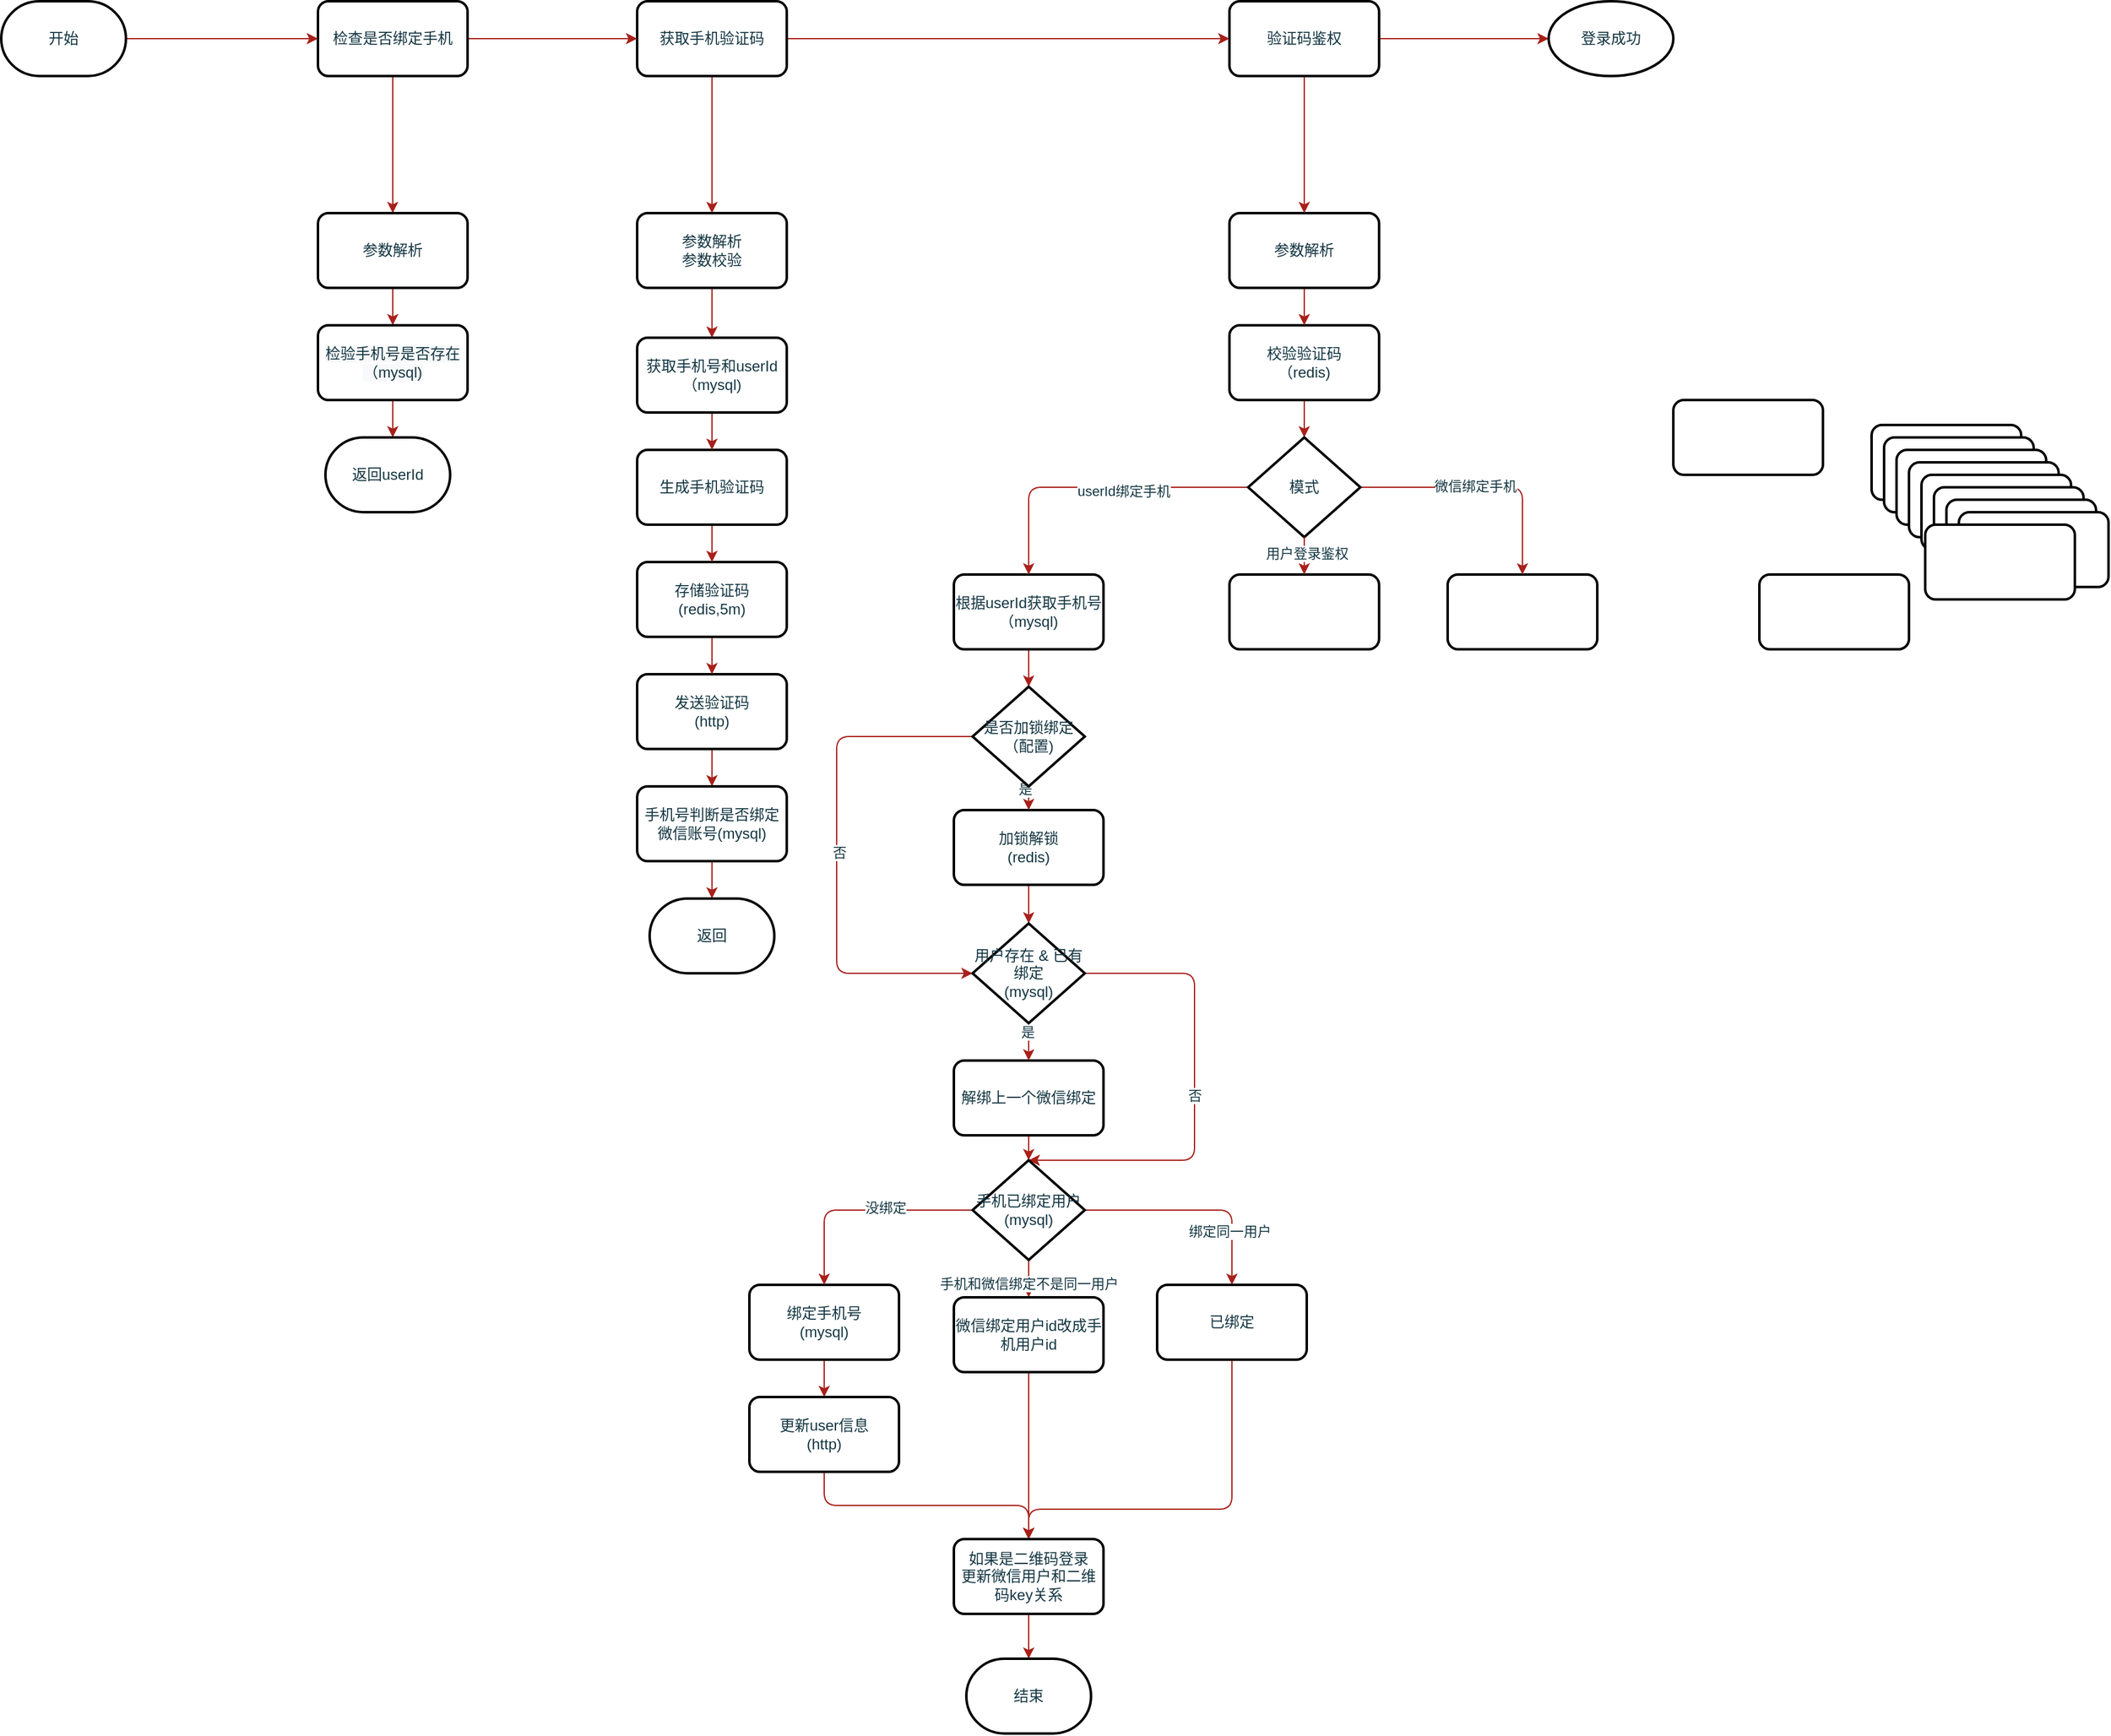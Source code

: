 <mxfile version="15.5.1" type="github">
  <diagram id="hTf-l8JFEeuLh_gnLOyl" name="第 1 页">
    <mxGraphModel dx="1026" dy="546" grid="1" gridSize="10" guides="1" tooltips="1" connect="1" arrows="1" fold="1" page="1" pageScale="1" pageWidth="827" pageHeight="1169" math="0" shadow="0">
      <root>
        <mxCell id="0" />
        <mxCell id="1" parent="0" />
        <mxCell id="yElT8xCbcD650BWO1DYu-2" value="" style="whiteSpace=wrap;html=1;rounded=1;fontColor=#143642;strokeWidth=2;fillColor=#FFFFFF;arcSize=14;sketch=0;" vertex="1" parent="1">
          <mxGeometry x="1441" y="780" width="120" height="60" as="geometry" />
        </mxCell>
        <mxCell id="yElT8xCbcD650BWO1DYu-4" value="" style="whiteSpace=wrap;html=1;rounded=1;fontColor=#143642;strokeWidth=2;fillColor=#FFFFFF;arcSize=14;sketch=0;" vertex="1" parent="1">
          <mxGeometry x="1085" y="920" width="120" height="60" as="geometry" />
        </mxCell>
        <mxCell id="yElT8xCbcD650BWO1DYu-5" value="" style="whiteSpace=wrap;html=1;rounded=1;fontColor=#143642;strokeWidth=2;fillColor=#FFFFFF;arcSize=14;sketch=0;" vertex="1" parent="1">
          <mxGeometry x="1510" y="920" width="120" height="60" as="geometry" />
        </mxCell>
        <mxCell id="yElT8xCbcD650BWO1DYu-72" value="" style="edgeStyle=orthogonalEdgeStyle;curved=0;rounded=1;sketch=0;orthogonalLoop=1;jettySize=auto;html=1;fontColor=#143642;strokeColor=#A8201A;fillColor=#FAE5C7;" edge="1" parent="1" source="yElT8xCbcD650BWO1DYu-6" target="yElT8xCbcD650BWO1DYu-67">
          <mxGeometry relative="1" as="geometry" />
        </mxCell>
        <mxCell id="yElT8xCbcD650BWO1DYu-6" value="加锁解锁&lt;br&gt;(redis)" style="whiteSpace=wrap;html=1;rounded=1;fontColor=#143642;strokeWidth=2;fillColor=#FFFFFF;arcSize=14;sketch=0;" vertex="1" parent="1">
          <mxGeometry x="864" y="1109" width="120" height="60" as="geometry" />
        </mxCell>
        <mxCell id="yElT8xCbcD650BWO1DYu-7" value="" style="whiteSpace=wrap;html=1;rounded=1;fontColor=#143642;strokeWidth=2;fillColor=#FFFFFF;arcSize=14;sketch=0;" vertex="1" parent="1">
          <mxGeometry x="1260" y="920" width="120" height="60" as="geometry" />
        </mxCell>
        <mxCell id="yElT8xCbcD650BWO1DYu-96" value="" style="edgeStyle=orthogonalEdgeStyle;curved=0;rounded=1;sketch=0;orthogonalLoop=1;jettySize=auto;html=1;fontColor=#143642;strokeColor=#A8201A;fillColor=#FAE5C7;" edge="1" parent="1" source="yElT8xCbcD650BWO1DYu-8" target="yElT8xCbcD650BWO1DYu-56">
          <mxGeometry relative="1" as="geometry" />
        </mxCell>
        <mxCell id="yElT8xCbcD650BWO1DYu-8" value="校验验证码&lt;br&gt;（redis)" style="whiteSpace=wrap;html=1;rounded=1;fontColor=#143642;strokeWidth=2;fillColor=#FFFFFF;arcSize=14;sketch=0;" vertex="1" parent="1">
          <mxGeometry x="1085" y="720" width="120" height="60" as="geometry" />
        </mxCell>
        <mxCell id="yElT8xCbcD650BWO1DYu-93" style="edgeStyle=orthogonalEdgeStyle;curved=0;rounded=1;sketch=0;orthogonalLoop=1;jettySize=auto;html=1;exitX=0.5;exitY=1;exitDx=0;exitDy=0;entryX=0.5;entryY=0;entryDx=0;entryDy=0;entryPerimeter=0;fontColor=#143642;strokeColor=#A8201A;fillColor=#FAE5C7;" edge="1" parent="1" source="yElT8xCbcD650BWO1DYu-9" target="yElT8xCbcD650BWO1DYu-65">
          <mxGeometry relative="1" as="geometry" />
        </mxCell>
        <mxCell id="yElT8xCbcD650BWO1DYu-9" value="根据userId获取手机号&lt;br&gt;（mysql)" style="whiteSpace=wrap;html=1;rounded=1;fontColor=#143642;strokeWidth=2;fillColor=#FFFFFF;arcSize=14;sketch=0;" vertex="1" parent="1">
          <mxGeometry x="864" y="920" width="120" height="60" as="geometry" />
        </mxCell>
        <mxCell id="yElT8xCbcD650BWO1DYu-95" value="" style="edgeStyle=orthogonalEdgeStyle;curved=0;rounded=1;sketch=0;orthogonalLoop=1;jettySize=auto;html=1;fontColor=#143642;strokeColor=#A8201A;fillColor=#FAE5C7;" edge="1" parent="1" source="yElT8xCbcD650BWO1DYu-10" target="yElT8xCbcD650BWO1DYu-8">
          <mxGeometry relative="1" as="geometry" />
        </mxCell>
        <mxCell id="yElT8xCbcD650BWO1DYu-10" value="参数解析" style="whiteSpace=wrap;html=1;rounded=1;fontColor=#143642;strokeWidth=2;fillColor=#FFFFFF;arcSize=14;sketch=0;" vertex="1" parent="1">
          <mxGeometry x="1085" y="630" width="120" height="60" as="geometry" />
        </mxCell>
        <mxCell id="yElT8xCbcD650BWO1DYu-55" style="edgeStyle=orthogonalEdgeStyle;curved=0;rounded=1;sketch=0;orthogonalLoop=1;jettySize=auto;html=1;exitX=1;exitY=0.5;exitDx=0;exitDy=0;entryX=0;entryY=0.5;entryDx=0;entryDy=0;entryPerimeter=0;fontColor=#143642;strokeColor=#A8201A;fillColor=#FAE5C7;" edge="1" parent="1" source="yElT8xCbcD650BWO1DYu-11" target="yElT8xCbcD650BWO1DYu-54">
          <mxGeometry relative="1" as="geometry" />
        </mxCell>
        <mxCell id="yElT8xCbcD650BWO1DYu-94" value="" style="edgeStyle=orthogonalEdgeStyle;curved=0;rounded=1;sketch=0;orthogonalLoop=1;jettySize=auto;html=1;fontColor=#143642;strokeColor=#A8201A;fillColor=#FAE5C7;" edge="1" parent="1" source="yElT8xCbcD650BWO1DYu-11" target="yElT8xCbcD650BWO1DYu-10">
          <mxGeometry relative="1" as="geometry" />
        </mxCell>
        <mxCell id="yElT8xCbcD650BWO1DYu-11" value="验证码鉴权" style="whiteSpace=wrap;html=1;rounded=1;fontColor=#143642;strokeWidth=2;fillColor=#FFFFFF;arcSize=14;sketch=0;" vertex="1" parent="1">
          <mxGeometry x="1085" y="460" width="120" height="60" as="geometry" />
        </mxCell>
        <mxCell id="yElT8xCbcD650BWO1DYu-38" value="" style="edgeStyle=orthogonalEdgeStyle;curved=0;rounded=1;sketch=0;orthogonalLoop=1;jettySize=auto;html=1;fontColor=#143642;strokeColor=#A8201A;fillColor=#FAE5C7;" edge="1" parent="1" source="yElT8xCbcD650BWO1DYu-12" target="yElT8xCbcD650BWO1DYu-29">
          <mxGeometry relative="1" as="geometry" />
        </mxCell>
        <mxCell id="yElT8xCbcD650BWO1DYu-53" style="edgeStyle=orthogonalEdgeStyle;curved=0;rounded=1;sketch=0;orthogonalLoop=1;jettySize=auto;html=1;exitX=1;exitY=0.5;exitDx=0;exitDy=0;entryX=0;entryY=0.5;entryDx=0;entryDy=0;fontColor=#143642;strokeColor=#A8201A;fillColor=#FAE5C7;" edge="1" parent="1" source="yElT8xCbcD650BWO1DYu-12" target="yElT8xCbcD650BWO1DYu-11">
          <mxGeometry relative="1" as="geometry" />
        </mxCell>
        <mxCell id="yElT8xCbcD650BWO1DYu-12" value="获取手机验证码" style="whiteSpace=wrap;html=1;rounded=1;fontColor=#143642;strokeWidth=2;fillColor=#FFFFFF;arcSize=14;sketch=0;" vertex="1" parent="1">
          <mxGeometry x="610" y="460" width="120" height="60" as="geometry" />
        </mxCell>
        <mxCell id="yElT8xCbcD650BWO1DYu-46" value="" style="edgeStyle=orthogonalEdgeStyle;curved=0;rounded=1;sketch=0;orthogonalLoop=1;jettySize=auto;html=1;fontColor=#143642;strokeColor=#A8201A;fillColor=#FAE5C7;" edge="1" parent="1" source="yElT8xCbcD650BWO1DYu-13" target="yElT8xCbcD650BWO1DYu-26">
          <mxGeometry relative="1" as="geometry" />
        </mxCell>
        <mxCell id="yElT8xCbcD650BWO1DYu-52" style="edgeStyle=orthogonalEdgeStyle;curved=0;rounded=1;sketch=0;orthogonalLoop=1;jettySize=auto;html=1;exitX=1;exitY=0.5;exitDx=0;exitDy=0;entryX=0;entryY=0.5;entryDx=0;entryDy=0;fontColor=#143642;strokeColor=#A8201A;fillColor=#FAE5C7;" edge="1" parent="1" source="yElT8xCbcD650BWO1DYu-13" target="yElT8xCbcD650BWO1DYu-12">
          <mxGeometry relative="1" as="geometry" />
        </mxCell>
        <mxCell id="yElT8xCbcD650BWO1DYu-13" value="检查是否绑定手机" style="whiteSpace=wrap;html=1;rounded=1;fontColor=#143642;strokeWidth=2;fillColor=#FFFFFF;arcSize=14;sketch=0;" vertex="1" parent="1">
          <mxGeometry x="354" y="460" width="120" height="60" as="geometry" />
        </mxCell>
        <mxCell id="yElT8xCbcD650BWO1DYu-14" value="" style="whiteSpace=wrap;html=1;rounded=1;fontColor=#143642;strokeWidth=2;fillColor=#FFFFFF;arcSize=14;sketch=0;" vertex="1" parent="1">
          <mxGeometry x="1600" y="800" width="120" height="60" as="geometry" />
        </mxCell>
        <mxCell id="yElT8xCbcD650BWO1DYu-15" value="" style="whiteSpace=wrap;html=1;rounded=1;fontColor=#143642;strokeWidth=2;fillColor=#FFFFFF;arcSize=14;sketch=0;" vertex="1" parent="1">
          <mxGeometry x="1610" y="810" width="120" height="60" as="geometry" />
        </mxCell>
        <mxCell id="yElT8xCbcD650BWO1DYu-16" value="" style="whiteSpace=wrap;html=1;rounded=1;fontColor=#143642;strokeWidth=2;fillColor=#FFFFFF;arcSize=14;sketch=0;" vertex="1" parent="1">
          <mxGeometry x="1620" y="820" width="120" height="60" as="geometry" />
        </mxCell>
        <mxCell id="yElT8xCbcD650BWO1DYu-17" value="" style="whiteSpace=wrap;html=1;rounded=1;fontColor=#143642;strokeWidth=2;fillColor=#FFFFFF;arcSize=14;sketch=0;" vertex="1" parent="1">
          <mxGeometry x="1630" y="830" width="120" height="60" as="geometry" />
        </mxCell>
        <mxCell id="yElT8xCbcD650BWO1DYu-18" value="" style="whiteSpace=wrap;html=1;rounded=1;fontColor=#143642;strokeWidth=2;fillColor=#FFFFFF;arcSize=14;sketch=0;" vertex="1" parent="1">
          <mxGeometry x="1640" y="840" width="120" height="60" as="geometry" />
        </mxCell>
        <mxCell id="yElT8xCbcD650BWO1DYu-19" value="" style="whiteSpace=wrap;html=1;rounded=1;fontColor=#143642;strokeWidth=2;fillColor=#FFFFFF;arcSize=14;sketch=0;" vertex="1" parent="1">
          <mxGeometry x="1650" y="850" width="120" height="60" as="geometry" />
        </mxCell>
        <mxCell id="yElT8xCbcD650BWO1DYu-20" value="" style="whiteSpace=wrap;html=1;rounded=1;fontColor=#143642;strokeWidth=2;fillColor=#FFFFFF;arcSize=14;sketch=0;" vertex="1" parent="1">
          <mxGeometry x="1660" y="860" width="120" height="60" as="geometry" />
        </mxCell>
        <mxCell id="yElT8xCbcD650BWO1DYu-21" value="" style="whiteSpace=wrap;html=1;rounded=1;fontColor=#143642;strokeWidth=2;fillColor=#FFFFFF;arcSize=14;sketch=0;" vertex="1" parent="1">
          <mxGeometry x="1670" y="870" width="120" height="60" as="geometry" />
        </mxCell>
        <mxCell id="yElT8xCbcD650BWO1DYu-22" value="" style="whiteSpace=wrap;html=1;rounded=1;fontColor=#143642;strokeWidth=2;fillColor=#FFFFFF;arcSize=14;sketch=0;" vertex="1" parent="1">
          <mxGeometry x="1643" y="880" width="120" height="60" as="geometry" />
        </mxCell>
        <mxCell id="yElT8xCbcD650BWO1DYu-25" value="" style="edgeStyle=orthogonalEdgeStyle;curved=0;rounded=1;sketch=0;orthogonalLoop=1;jettySize=auto;html=1;fontColor=#143642;strokeColor=#A8201A;fillColor=#FAE5C7;entryX=0;entryY=0.5;entryDx=0;entryDy=0;" edge="1" parent="1" source="yElT8xCbcD650BWO1DYu-23" target="yElT8xCbcD650BWO1DYu-13">
          <mxGeometry relative="1" as="geometry">
            <mxPoint x="270" y="490" as="targetPoint" />
          </mxGeometry>
        </mxCell>
        <mxCell id="yElT8xCbcD650BWO1DYu-23" value="开始" style="strokeWidth=2;html=1;shape=mxgraph.flowchart.terminator;whiteSpace=wrap;rounded=0;labelBackgroundColor=none;sketch=0;fontColor=#143642;fillColor=#FFFFFF;" vertex="1" parent="1">
          <mxGeometry x="100" y="460" width="100" height="60" as="geometry" />
        </mxCell>
        <mxCell id="yElT8xCbcD650BWO1DYu-49" value="" style="edgeStyle=orthogonalEdgeStyle;curved=0;rounded=1;sketch=0;orthogonalLoop=1;jettySize=auto;html=1;fontColor=#143642;strokeColor=#A8201A;fillColor=#FAE5C7;entryX=0.5;entryY=0;entryDx=0;entryDy=0;" edge="1" parent="1" source="yElT8xCbcD650BWO1DYu-26" target="yElT8xCbcD650BWO1DYu-28">
          <mxGeometry relative="1" as="geometry" />
        </mxCell>
        <mxCell id="yElT8xCbcD650BWO1DYu-26" value="参数解析" style="whiteSpace=wrap;html=1;rounded=1;fontColor=#143642;strokeWidth=2;fillColor=#FFFFFF;arcSize=14;sketch=0;" vertex="1" parent="1">
          <mxGeometry x="354" y="630" width="120" height="60" as="geometry" />
        </mxCell>
        <mxCell id="yElT8xCbcD650BWO1DYu-50" value="" style="edgeStyle=orthogonalEdgeStyle;curved=0;rounded=1;sketch=0;orthogonalLoop=1;jettySize=auto;html=1;fontColor=#143642;strokeColor=#A8201A;fillColor=#FAE5C7;" edge="1" parent="1" source="yElT8xCbcD650BWO1DYu-28">
          <mxGeometry relative="1" as="geometry">
            <mxPoint x="414" y="810" as="targetPoint" />
          </mxGeometry>
        </mxCell>
        <mxCell id="yElT8xCbcD650BWO1DYu-28" value="&lt;span style=&quot;color: rgb(20 , 54 , 66) ; font-family: &amp;#34;helvetica&amp;#34; ; font-size: 12px ; font-style: normal ; font-weight: 400 ; letter-spacing: normal ; text-align: center ; text-indent: 0px ; text-transform: none ; word-spacing: 0px ; background-color: rgb(248 , 249 , 250) ; display: inline ; float: none&quot;&gt;检验手机号是否存在&lt;/span&gt;&lt;br style=&quot;color: rgb(20 , 54 , 66) ; font-family: &amp;#34;helvetica&amp;#34; ; font-size: 12px ; font-style: normal ; font-weight: 400 ; letter-spacing: normal ; text-align: center ; text-indent: 0px ; text-transform: none ; word-spacing: 0px ; background-color: rgb(248 , 249 , 250)&quot;&gt;&lt;span style=&quot;color: rgb(20 , 54 , 66) ; font-family: &amp;#34;helvetica&amp;#34; ; font-size: 12px ; font-style: normal ; font-weight: 400 ; letter-spacing: normal ; text-align: center ; text-indent: 0px ; text-transform: none ; word-spacing: 0px ; background-color: rgb(248 , 249 , 250) ; display: inline ; float: none&quot;&gt;（mysql)&lt;/span&gt;" style="whiteSpace=wrap;html=1;rounded=1;fontColor=#143642;strokeWidth=2;fillColor=#FFFFFF;arcSize=14;sketch=0;" vertex="1" parent="1">
          <mxGeometry x="354" y="720" width="120" height="60" as="geometry" />
        </mxCell>
        <mxCell id="yElT8xCbcD650BWO1DYu-39" value="" style="edgeStyle=orthogonalEdgeStyle;curved=0;rounded=1;sketch=0;orthogonalLoop=1;jettySize=auto;html=1;fontColor=#143642;strokeColor=#A8201A;fillColor=#FAE5C7;" edge="1" parent="1" source="yElT8xCbcD650BWO1DYu-29" target="yElT8xCbcD650BWO1DYu-35">
          <mxGeometry relative="1" as="geometry" />
        </mxCell>
        <mxCell id="yElT8xCbcD650BWO1DYu-29" value="参数解析&lt;br&gt;参数校验" style="whiteSpace=wrap;html=1;rounded=1;fontColor=#143642;strokeWidth=2;fillColor=#FFFFFF;arcSize=14;sketch=0;" vertex="1" parent="1">
          <mxGeometry x="610" y="630" width="120" height="60" as="geometry" />
        </mxCell>
        <mxCell id="yElT8xCbcD650BWO1DYu-44" value="" style="edgeStyle=orthogonalEdgeStyle;curved=0;rounded=1;sketch=0;orthogonalLoop=1;jettySize=auto;html=1;fontColor=#143642;strokeColor=#A8201A;fillColor=#FAE5C7;" edge="1" parent="1" source="yElT8xCbcD650BWO1DYu-32" target="yElT8xCbcD650BWO1DYu-36">
          <mxGeometry relative="1" as="geometry" />
        </mxCell>
        <mxCell id="yElT8xCbcD650BWO1DYu-32" value="发送验证码&lt;br&gt;(http)" style="whiteSpace=wrap;html=1;rounded=1;fontColor=#143642;strokeWidth=2;fillColor=#FFFFFF;arcSize=14;sketch=0;" vertex="1" parent="1">
          <mxGeometry x="610" y="1000" width="120" height="60" as="geometry" />
        </mxCell>
        <mxCell id="yElT8xCbcD650BWO1DYu-43" value="" style="edgeStyle=orthogonalEdgeStyle;curved=0;rounded=1;sketch=0;orthogonalLoop=1;jettySize=auto;html=1;fontColor=#143642;strokeColor=#A8201A;fillColor=#FAE5C7;" edge="1" parent="1" source="yElT8xCbcD650BWO1DYu-33" target="yElT8xCbcD650BWO1DYu-32">
          <mxGeometry relative="1" as="geometry" />
        </mxCell>
        <mxCell id="yElT8xCbcD650BWO1DYu-33" value="存储验证码&lt;br&gt;(redis,5m)" style="whiteSpace=wrap;html=1;rounded=1;fontColor=#143642;strokeWidth=2;fillColor=#FFFFFF;arcSize=14;sketch=0;" vertex="1" parent="1">
          <mxGeometry x="610" y="910" width="120" height="60" as="geometry" />
        </mxCell>
        <mxCell id="yElT8xCbcD650BWO1DYu-42" value="" style="edgeStyle=orthogonalEdgeStyle;curved=0;rounded=1;sketch=0;orthogonalLoop=1;jettySize=auto;html=1;fontColor=#143642;strokeColor=#A8201A;fillColor=#FAE5C7;" edge="1" parent="1" source="yElT8xCbcD650BWO1DYu-34" target="yElT8xCbcD650BWO1DYu-33">
          <mxGeometry relative="1" as="geometry" />
        </mxCell>
        <mxCell id="yElT8xCbcD650BWO1DYu-34" value="生成手机验证码" style="whiteSpace=wrap;html=1;rounded=1;fontColor=#143642;strokeWidth=2;fillColor=#FFFFFF;arcSize=14;sketch=0;" vertex="1" parent="1">
          <mxGeometry x="610" y="820" width="120" height="60" as="geometry" />
        </mxCell>
        <mxCell id="yElT8xCbcD650BWO1DYu-40" value="" style="edgeStyle=orthogonalEdgeStyle;curved=0;rounded=1;sketch=0;orthogonalLoop=1;jettySize=auto;html=1;fontColor=#143642;strokeColor=#A8201A;fillColor=#FAE5C7;" edge="1" parent="1" source="yElT8xCbcD650BWO1DYu-35" target="yElT8xCbcD650BWO1DYu-34">
          <mxGeometry relative="1" as="geometry" />
        </mxCell>
        <mxCell id="yElT8xCbcD650BWO1DYu-35" value="获取手机号和userId&lt;br&gt;（mysql)" style="whiteSpace=wrap;html=1;rounded=1;fontColor=#143642;strokeWidth=2;fillColor=#FFFFFF;arcSize=14;sketch=0;" vertex="1" parent="1">
          <mxGeometry x="610" y="730" width="120" height="60" as="geometry" />
        </mxCell>
        <mxCell id="yElT8xCbcD650BWO1DYu-45" value="" style="edgeStyle=orthogonalEdgeStyle;curved=0;rounded=1;sketch=0;orthogonalLoop=1;jettySize=auto;html=1;fontColor=#143642;strokeColor=#A8201A;fillColor=#FAE5C7;" edge="1" parent="1" source="yElT8xCbcD650BWO1DYu-36" target="yElT8xCbcD650BWO1DYu-37">
          <mxGeometry relative="1" as="geometry" />
        </mxCell>
        <mxCell id="yElT8xCbcD650BWO1DYu-36" value="手机号判断是否绑定微信账号(mysql)" style="whiteSpace=wrap;html=1;rounded=1;fontColor=#143642;strokeWidth=2;fillColor=#FFFFFF;arcSize=14;sketch=0;" vertex="1" parent="1">
          <mxGeometry x="610" y="1090" width="120" height="60" as="geometry" />
        </mxCell>
        <mxCell id="yElT8xCbcD650BWO1DYu-37" value="返回" style="strokeWidth=2;html=1;shape=mxgraph.flowchart.terminator;whiteSpace=wrap;rounded=0;labelBackgroundColor=none;sketch=0;fontColor=#143642;fillColor=#FFFFFF;" vertex="1" parent="1">
          <mxGeometry x="620" y="1180" width="100" height="60" as="geometry" />
        </mxCell>
        <mxCell id="yElT8xCbcD650BWO1DYu-51" value="返回userId" style="strokeWidth=2;html=1;shape=mxgraph.flowchart.terminator;whiteSpace=wrap;rounded=0;labelBackgroundColor=none;sketch=0;fontColor=#143642;fillColor=#FFFFFF;" vertex="1" parent="1">
          <mxGeometry x="360" y="810" width="100" height="60" as="geometry" />
        </mxCell>
        <mxCell id="yElT8xCbcD650BWO1DYu-54" value="登录成功" style="strokeWidth=2;html=1;shape=mxgraph.flowchart.start_1;whiteSpace=wrap;rounded=0;labelBackgroundColor=none;sketch=0;fontColor=#143642;fillColor=#FFFFFF;" vertex="1" parent="1">
          <mxGeometry x="1341" y="460" width="100" height="60" as="geometry" />
        </mxCell>
        <mxCell id="yElT8xCbcD650BWO1DYu-57" style="edgeStyle=orthogonalEdgeStyle;curved=0;rounded=1;sketch=0;orthogonalLoop=1;jettySize=auto;html=1;exitX=0;exitY=0.5;exitDx=0;exitDy=0;exitPerimeter=0;entryX=0.5;entryY=0;entryDx=0;entryDy=0;fontColor=#143642;strokeColor=#A8201A;fillColor=#FAE5C7;" edge="1" parent="1" source="yElT8xCbcD650BWO1DYu-56" target="yElT8xCbcD650BWO1DYu-9">
          <mxGeometry relative="1" as="geometry" />
        </mxCell>
        <mxCell id="yElT8xCbcD650BWO1DYu-58" value="userId绑定手机" style="edgeLabel;html=1;align=center;verticalAlign=middle;resizable=0;points=[];fontColor=#143642;" vertex="1" connectable="0" parent="yElT8xCbcD650BWO1DYu-57">
          <mxGeometry x="-0.182" y="3" relative="1" as="geometry">
            <mxPoint as="offset" />
          </mxGeometry>
        </mxCell>
        <mxCell id="yElT8xCbcD650BWO1DYu-61" style="edgeStyle=orthogonalEdgeStyle;curved=0;rounded=1;sketch=0;orthogonalLoop=1;jettySize=auto;html=1;exitX=1;exitY=0.5;exitDx=0;exitDy=0;exitPerimeter=0;fontColor=#143642;strokeColor=#A8201A;fillColor=#FAE5C7;" edge="1" parent="1" source="yElT8xCbcD650BWO1DYu-56" target="yElT8xCbcD650BWO1DYu-7">
          <mxGeometry relative="1" as="geometry" />
        </mxCell>
        <mxCell id="yElT8xCbcD650BWO1DYu-62" value="微信绑定手机" style="edgeLabel;html=1;align=center;verticalAlign=middle;resizable=0;points=[];fontColor=#143642;" vertex="1" connectable="0" parent="yElT8xCbcD650BWO1DYu-61">
          <mxGeometry x="-0.086" y="1" relative="1" as="geometry">
            <mxPoint as="offset" />
          </mxGeometry>
        </mxCell>
        <mxCell id="yElT8xCbcD650BWO1DYu-56" value="模式" style="strokeWidth=2;html=1;shape=mxgraph.flowchart.decision;whiteSpace=wrap;rounded=0;labelBackgroundColor=none;sketch=0;fontColor=#143642;fillColor=#FFFFFF;" vertex="1" parent="1">
          <mxGeometry x="1100" y="810" width="90" height="80" as="geometry" />
        </mxCell>
        <mxCell id="yElT8xCbcD650BWO1DYu-63" value="" style="edgeStyle=orthogonalEdgeStyle;curved=0;rounded=1;sketch=0;orthogonalLoop=1;jettySize=auto;html=1;fontColor=#143642;strokeColor=#A8201A;fillColor=#FAE5C7;entryX=0.5;entryY=0;entryDx=0;entryDy=0;exitX=0.5;exitY=1;exitDx=0;exitDy=0;exitPerimeter=0;" edge="1" parent="1" source="yElT8xCbcD650BWO1DYu-56" target="yElT8xCbcD650BWO1DYu-4">
          <mxGeometry relative="1" as="geometry">
            <mxPoint x="1090" y="980" as="sourcePoint" />
            <mxPoint x="1090" y="900" as="targetPoint" />
          </mxGeometry>
        </mxCell>
        <mxCell id="yElT8xCbcD650BWO1DYu-64" value="用户登录鉴权" style="edgeLabel;html=1;align=center;verticalAlign=middle;resizable=0;points=[];fontColor=#143642;" vertex="1" connectable="0" parent="yElT8xCbcD650BWO1DYu-63">
          <mxGeometry x="-0.15" y="2" relative="1" as="geometry">
            <mxPoint as="offset" />
          </mxGeometry>
        </mxCell>
        <mxCell id="yElT8xCbcD650BWO1DYu-68" style="edgeStyle=orthogonalEdgeStyle;curved=0;rounded=1;sketch=0;orthogonalLoop=1;jettySize=auto;html=1;exitX=0.5;exitY=1;exitDx=0;exitDy=0;exitPerimeter=0;entryX=0.5;entryY=0;entryDx=0;entryDy=0;fontColor=#143642;strokeColor=#A8201A;fillColor=#FAE5C7;" edge="1" parent="1" source="yElT8xCbcD650BWO1DYu-65" target="yElT8xCbcD650BWO1DYu-6">
          <mxGeometry relative="1" as="geometry" />
        </mxCell>
        <mxCell id="yElT8xCbcD650BWO1DYu-70" value="是" style="edgeLabel;html=1;align=center;verticalAlign=middle;resizable=0;points=[];fontColor=#143642;" vertex="1" connectable="0" parent="yElT8xCbcD650BWO1DYu-68">
          <mxGeometry x="-0.789" y="-3" relative="1" as="geometry">
            <mxPoint as="offset" />
          </mxGeometry>
        </mxCell>
        <mxCell id="yElT8xCbcD650BWO1DYu-69" style="edgeStyle=orthogonalEdgeStyle;curved=0;rounded=1;sketch=0;orthogonalLoop=1;jettySize=auto;html=1;exitX=0;exitY=0.5;exitDx=0;exitDy=0;exitPerimeter=0;entryX=0;entryY=0.5;entryDx=0;entryDy=0;entryPerimeter=0;fontColor=#143642;strokeColor=#A8201A;fillColor=#FAE5C7;" edge="1" parent="1" source="yElT8xCbcD650BWO1DYu-65" target="yElT8xCbcD650BWO1DYu-67">
          <mxGeometry relative="1" as="geometry">
            <Array as="points">
              <mxPoint x="770" y="1050" />
              <mxPoint x="770" y="1240" />
            </Array>
          </mxGeometry>
        </mxCell>
        <mxCell id="yElT8xCbcD650BWO1DYu-71" value="否" style="edgeLabel;html=1;align=center;verticalAlign=middle;resizable=0;points=[];fontColor=#143642;" vertex="1" connectable="0" parent="yElT8xCbcD650BWO1DYu-69">
          <mxGeometry x="-0.012" y="2" relative="1" as="geometry">
            <mxPoint as="offset" />
          </mxGeometry>
        </mxCell>
        <mxCell id="yElT8xCbcD650BWO1DYu-65" value="是否加锁绑定&lt;br&gt;（配置)" style="strokeWidth=2;html=1;shape=mxgraph.flowchart.decision;whiteSpace=wrap;rounded=0;labelBackgroundColor=none;sketch=0;fontColor=#143642;fillColor=#FFFFFF;" vertex="1" parent="1">
          <mxGeometry x="879" y="1010" width="90" height="80" as="geometry" />
        </mxCell>
        <mxCell id="yElT8xCbcD650BWO1DYu-83" style="edgeStyle=orthogonalEdgeStyle;curved=0;rounded=1;sketch=0;orthogonalLoop=1;jettySize=auto;html=1;exitX=0.5;exitY=1;exitDx=0;exitDy=0;entryX=0.5;entryY=0;entryDx=0;entryDy=0;entryPerimeter=0;fontColor=#143642;strokeColor=#A8201A;fillColor=#FAE5C7;" edge="1" parent="1" source="yElT8xCbcD650BWO1DYu-66" target="yElT8xCbcD650BWO1DYu-79">
          <mxGeometry relative="1" as="geometry" />
        </mxCell>
        <mxCell id="yElT8xCbcD650BWO1DYu-66" value="解绑上一个微信绑定" style="whiteSpace=wrap;html=1;rounded=1;fontColor=#143642;strokeWidth=2;fillColor=#FFFFFF;arcSize=14;sketch=0;" vertex="1" parent="1">
          <mxGeometry x="864" y="1310" width="120" height="60" as="geometry" />
        </mxCell>
        <mxCell id="yElT8xCbcD650BWO1DYu-73" value="" style="edgeStyle=orthogonalEdgeStyle;curved=0;rounded=1;sketch=0;orthogonalLoop=1;jettySize=auto;html=1;fontColor=#143642;strokeColor=#A8201A;fillColor=#FAE5C7;" edge="1" parent="1" source="yElT8xCbcD650BWO1DYu-67" target="yElT8xCbcD650BWO1DYu-66">
          <mxGeometry relative="1" as="geometry" />
        </mxCell>
        <mxCell id="yElT8xCbcD650BWO1DYu-74" value="是" style="edgeLabel;html=1;align=center;verticalAlign=middle;resizable=0;points=[];fontColor=#143642;" vertex="1" connectable="0" parent="yElT8xCbcD650BWO1DYu-73">
          <mxGeometry x="-0.72" y="-1" relative="1" as="geometry">
            <mxPoint as="offset" />
          </mxGeometry>
        </mxCell>
        <mxCell id="yElT8xCbcD650BWO1DYu-82" value="否" style="edgeStyle=orthogonalEdgeStyle;curved=0;rounded=1;sketch=0;orthogonalLoop=1;jettySize=auto;html=1;exitX=1;exitY=0.5;exitDx=0;exitDy=0;exitPerimeter=0;entryX=0.5;entryY=0;entryDx=0;entryDy=0;entryPerimeter=0;fontColor=#143642;strokeColor=#A8201A;fillColor=#FAE5C7;" edge="1" parent="1" source="yElT8xCbcD650BWO1DYu-67" target="yElT8xCbcD650BWO1DYu-79">
          <mxGeometry relative="1" as="geometry">
            <Array as="points">
              <mxPoint x="1057" y="1240" />
              <mxPoint x="1057" y="1390" />
            </Array>
          </mxGeometry>
        </mxCell>
        <mxCell id="yElT8xCbcD650BWO1DYu-67" value="用户存在 &amp;amp; 已有绑定&lt;br&gt;(mysql)" style="strokeWidth=2;html=1;shape=mxgraph.flowchart.decision;whiteSpace=wrap;rounded=0;labelBackgroundColor=none;sketch=0;fontColor=#143642;fillColor=#FFFFFF;" vertex="1" parent="1">
          <mxGeometry x="879" y="1200" width="90" height="80" as="geometry" />
        </mxCell>
        <mxCell id="yElT8xCbcD650BWO1DYu-98" style="edgeStyle=orthogonalEdgeStyle;curved=0;rounded=1;sketch=0;orthogonalLoop=1;jettySize=auto;html=1;exitX=0.5;exitY=1;exitDx=0;exitDy=0;fontColor=#143642;strokeColor=#A8201A;fillColor=#FAE5C7;" edge="1" parent="1" source="yElT8xCbcD650BWO1DYu-78" target="yElT8xCbcD650BWO1DYu-97">
          <mxGeometry relative="1" as="geometry" />
        </mxCell>
        <mxCell id="yElT8xCbcD650BWO1DYu-78" value="绑定手机号&lt;br&gt;(mysql)" style="whiteSpace=wrap;html=1;rounded=1;fontColor=#143642;strokeWidth=2;fillColor=#FFFFFF;arcSize=14;sketch=0;" vertex="1" parent="1">
          <mxGeometry x="700" y="1490" width="120" height="60" as="geometry" />
        </mxCell>
        <mxCell id="yElT8xCbcD650BWO1DYu-84" style="edgeStyle=orthogonalEdgeStyle;curved=0;rounded=1;sketch=0;orthogonalLoop=1;jettySize=auto;html=1;exitX=0.5;exitY=1;exitDx=0;exitDy=0;exitPerimeter=0;fontColor=#143642;strokeColor=#A8201A;fillColor=#FAE5C7;" edge="1" parent="1" source="yElT8xCbcD650BWO1DYu-79" target="yElT8xCbcD650BWO1DYu-80">
          <mxGeometry relative="1" as="geometry" />
        </mxCell>
        <mxCell id="yElT8xCbcD650BWO1DYu-87" value="手机和微信绑定不是同一用户" style="edgeLabel;html=1;align=center;verticalAlign=middle;resizable=0;points=[];fontColor=#143642;" vertex="1" connectable="0" parent="yElT8xCbcD650BWO1DYu-84">
          <mxGeometry x="0.533" relative="1" as="geometry">
            <mxPoint as="offset" />
          </mxGeometry>
        </mxCell>
        <mxCell id="yElT8xCbcD650BWO1DYu-85" style="edgeStyle=orthogonalEdgeStyle;curved=0;rounded=1;sketch=0;orthogonalLoop=1;jettySize=auto;html=1;exitX=1;exitY=0.5;exitDx=0;exitDy=0;exitPerimeter=0;entryX=0.5;entryY=0;entryDx=0;entryDy=0;fontColor=#143642;strokeColor=#A8201A;fillColor=#FAE5C7;" edge="1" parent="1" source="yElT8xCbcD650BWO1DYu-79" target="yElT8xCbcD650BWO1DYu-81">
          <mxGeometry relative="1" as="geometry" />
        </mxCell>
        <mxCell id="yElT8xCbcD650BWO1DYu-86" value="绑定同一用户" style="edgeLabel;html=1;align=center;verticalAlign=middle;resizable=0;points=[];fontColor=#143642;" vertex="1" connectable="0" parent="yElT8xCbcD650BWO1DYu-85">
          <mxGeometry x="0.517" y="-2" relative="1" as="geometry">
            <mxPoint as="offset" />
          </mxGeometry>
        </mxCell>
        <mxCell id="yElT8xCbcD650BWO1DYu-88" style="edgeStyle=orthogonalEdgeStyle;curved=0;rounded=1;sketch=0;orthogonalLoop=1;jettySize=auto;html=1;exitX=0;exitY=0.5;exitDx=0;exitDy=0;exitPerimeter=0;fontColor=#143642;strokeColor=#A8201A;fillColor=#FAE5C7;" edge="1" parent="1" source="yElT8xCbcD650BWO1DYu-79" target="yElT8xCbcD650BWO1DYu-78">
          <mxGeometry relative="1" as="geometry" />
        </mxCell>
        <mxCell id="yElT8xCbcD650BWO1DYu-89" value="没绑定" style="edgeLabel;html=1;align=center;verticalAlign=middle;resizable=0;points=[];fontColor=#143642;" vertex="1" connectable="0" parent="yElT8xCbcD650BWO1DYu-88">
          <mxGeometry x="-0.218" y="-2" relative="1" as="geometry">
            <mxPoint as="offset" />
          </mxGeometry>
        </mxCell>
        <mxCell id="yElT8xCbcD650BWO1DYu-79" value="手机已绑定用户&lt;br&gt;(mysql)" style="strokeWidth=2;html=1;shape=mxgraph.flowchart.decision;whiteSpace=wrap;rounded=0;labelBackgroundColor=none;sketch=0;fontColor=#143642;fillColor=#FFFFFF;" vertex="1" parent="1">
          <mxGeometry x="879" y="1390" width="90" height="80" as="geometry" />
        </mxCell>
        <mxCell id="yElT8xCbcD650BWO1DYu-100" style="edgeStyle=orthogonalEdgeStyle;curved=0;rounded=1;sketch=0;orthogonalLoop=1;jettySize=auto;html=1;exitX=0.5;exitY=1;exitDx=0;exitDy=0;fontColor=#143642;strokeColor=#A8201A;fillColor=#FAE5C7;" edge="1" parent="1" source="yElT8xCbcD650BWO1DYu-80" target="yElT8xCbcD650BWO1DYu-99">
          <mxGeometry relative="1" as="geometry" />
        </mxCell>
        <mxCell id="yElT8xCbcD650BWO1DYu-80" value="微信绑定用户id改成手机用户id" style="whiteSpace=wrap;html=1;rounded=1;fontColor=#143642;strokeWidth=2;fillColor=#FFFFFF;arcSize=14;sketch=0;" vertex="1" parent="1">
          <mxGeometry x="864" y="1500" width="120" height="60" as="geometry" />
        </mxCell>
        <mxCell id="yElT8xCbcD650BWO1DYu-92" value="" style="edgeStyle=orthogonalEdgeStyle;curved=0;rounded=1;sketch=0;orthogonalLoop=1;jettySize=auto;html=1;fontColor=#143642;strokeColor=#A8201A;fillColor=#FAE5C7;entryX=0.5;entryY=0;entryDx=0;entryDy=0;" edge="1" parent="1" source="yElT8xCbcD650BWO1DYu-81" target="yElT8xCbcD650BWO1DYu-99">
          <mxGeometry relative="1" as="geometry">
            <mxPoint x="1130" y="1770" as="targetPoint" />
            <Array as="points">
              <mxPoint x="1087" y="1670" />
              <mxPoint x="924" y="1670" />
            </Array>
          </mxGeometry>
        </mxCell>
        <mxCell id="yElT8xCbcD650BWO1DYu-81" value="已绑定" style="whiteSpace=wrap;html=1;rounded=1;fontColor=#143642;strokeWidth=2;fillColor=#FFFFFF;arcSize=14;sketch=0;" vertex="1" parent="1">
          <mxGeometry x="1027" y="1490" width="120" height="60" as="geometry" />
        </mxCell>
        <mxCell id="yElT8xCbcD650BWO1DYu-101" style="edgeStyle=orthogonalEdgeStyle;curved=0;rounded=1;sketch=0;orthogonalLoop=1;jettySize=auto;html=1;exitX=0.5;exitY=1;exitDx=0;exitDy=0;fontColor=#143642;strokeColor=#A8201A;fillColor=#FAE5C7;" edge="1" parent="1" source="yElT8xCbcD650BWO1DYu-97" target="yElT8xCbcD650BWO1DYu-99">
          <mxGeometry relative="1" as="geometry" />
        </mxCell>
        <mxCell id="yElT8xCbcD650BWO1DYu-97" value="更新user信息&lt;br&gt;(http)" style="whiteSpace=wrap;html=1;rounded=1;fontColor=#143642;strokeWidth=2;fillColor=#FFFFFF;arcSize=14;sketch=0;" vertex="1" parent="1">
          <mxGeometry x="700" y="1580" width="120" height="60" as="geometry" />
        </mxCell>
        <mxCell id="yElT8xCbcD650BWO1DYu-104" style="edgeStyle=orthogonalEdgeStyle;curved=0;rounded=1;sketch=0;orthogonalLoop=1;jettySize=auto;html=1;entryX=0.5;entryY=0;entryDx=0;entryDy=0;entryPerimeter=0;fontColor=#143642;strokeColor=#A8201A;fillColor=#FAE5C7;" edge="1" parent="1" source="yElT8xCbcD650BWO1DYu-99" target="yElT8xCbcD650BWO1DYu-103">
          <mxGeometry relative="1" as="geometry" />
        </mxCell>
        <mxCell id="yElT8xCbcD650BWO1DYu-99" value="如果是二维码登录&lt;br&gt;更新微信用户和二维码key关系" style="whiteSpace=wrap;html=1;rounded=1;fontColor=#143642;strokeWidth=2;fillColor=#FFFFFF;arcSize=14;sketch=0;" vertex="1" parent="1">
          <mxGeometry x="864" y="1694" width="120" height="60" as="geometry" />
        </mxCell>
        <mxCell id="yElT8xCbcD650BWO1DYu-103" value="结束" style="strokeWidth=2;html=1;shape=mxgraph.flowchart.terminator;whiteSpace=wrap;rounded=0;labelBackgroundColor=none;sketch=0;fontColor=#143642;fillColor=#FFFFFF;" vertex="1" parent="1">
          <mxGeometry x="874" y="1790" width="100" height="60" as="geometry" />
        </mxCell>
      </root>
    </mxGraphModel>
  </diagram>
</mxfile>

